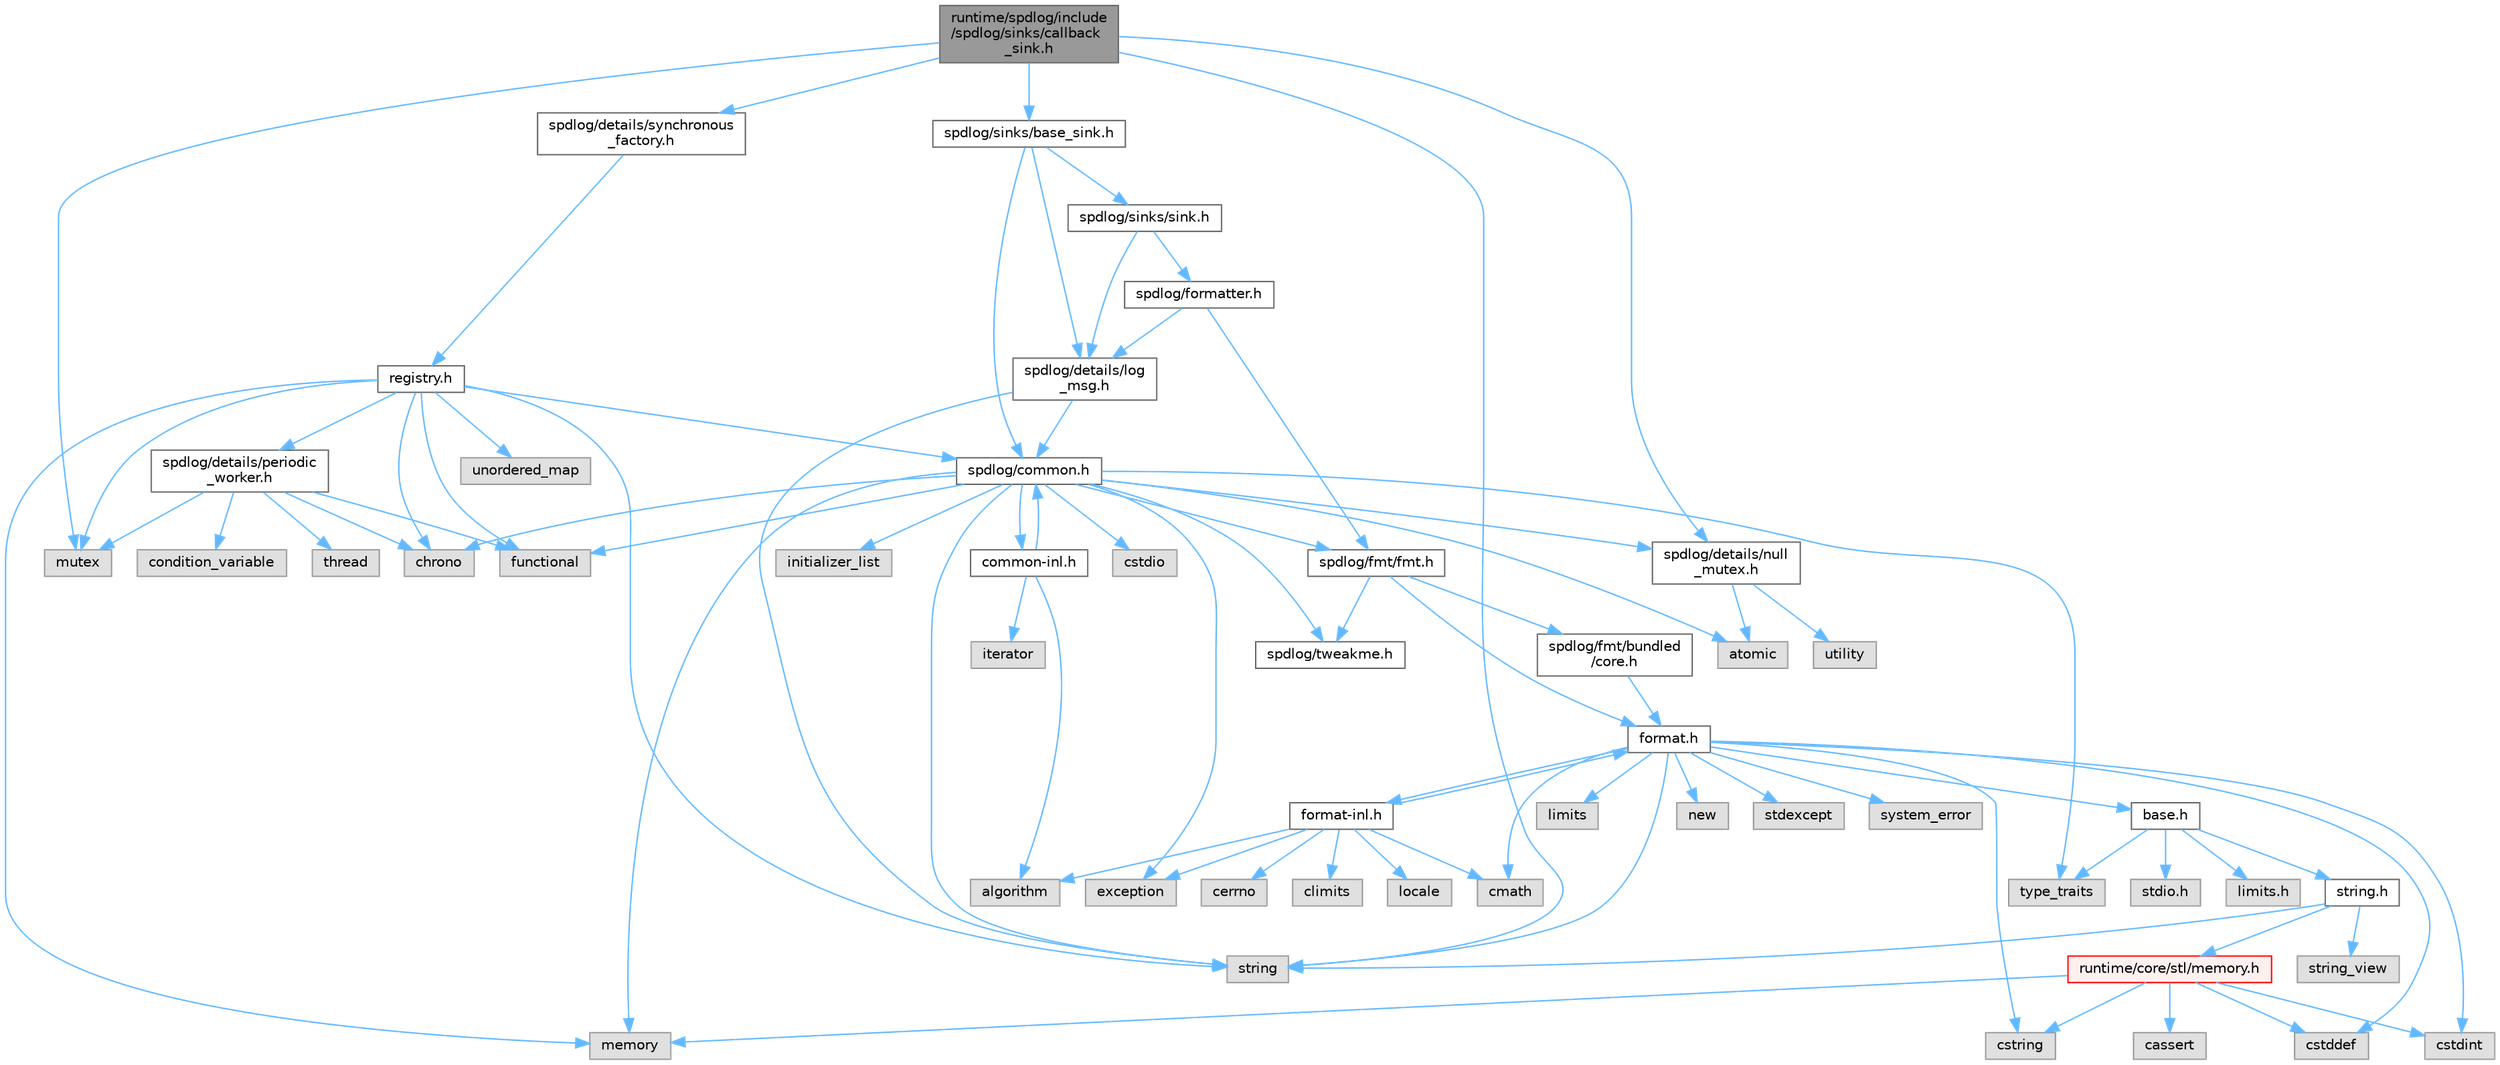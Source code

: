 digraph "runtime/spdlog/include/spdlog/sinks/callback_sink.h"
{
 // LATEX_PDF_SIZE
  bgcolor="transparent";
  edge [fontname=Helvetica,fontsize=10,labelfontname=Helvetica,labelfontsize=10];
  node [fontname=Helvetica,fontsize=10,shape=box,height=0.2,width=0.4];
  Node1 [id="Node000001",label="runtime/spdlog/include\l/spdlog/sinks/callback\l_sink.h",height=0.2,width=0.4,color="gray40", fillcolor="grey60", style="filled", fontcolor="black",tooltip=" "];
  Node1 -> Node2 [id="edge81_Node000001_Node000002",color="steelblue1",style="solid",tooltip=" "];
  Node2 [id="Node000002",label="spdlog/details/null\l_mutex.h",height=0.2,width=0.4,color="grey40", fillcolor="white", style="filled",URL="$null__mutex_8h.html",tooltip=" "];
  Node2 -> Node3 [id="edge82_Node000002_Node000003",color="steelblue1",style="solid",tooltip=" "];
  Node3 [id="Node000003",label="atomic",height=0.2,width=0.4,color="grey60", fillcolor="#E0E0E0", style="filled",tooltip=" "];
  Node2 -> Node4 [id="edge83_Node000002_Node000004",color="steelblue1",style="solid",tooltip=" "];
  Node4 [id="Node000004",label="utility",height=0.2,width=0.4,color="grey60", fillcolor="#E0E0E0", style="filled",tooltip=" "];
  Node1 -> Node5 [id="edge84_Node000001_Node000005",color="steelblue1",style="solid",tooltip=" "];
  Node5 [id="Node000005",label="spdlog/details/synchronous\l_factory.h",height=0.2,width=0.4,color="grey40", fillcolor="white", style="filled",URL="$synchronous__factory_8h.html",tooltip=" "];
  Node5 -> Node6 [id="edge85_Node000005_Node000006",color="steelblue1",style="solid",tooltip=" "];
  Node6 [id="Node000006",label="registry.h",height=0.2,width=0.4,color="grey40", fillcolor="white", style="filled",URL="$registry_8h.html",tooltip=" "];
  Node6 -> Node7 [id="edge86_Node000006_Node000007",color="steelblue1",style="solid",tooltip=" "];
  Node7 [id="Node000007",label="spdlog/common.h",height=0.2,width=0.4,color="grey40", fillcolor="white", style="filled",URL="$common_8h.html",tooltip=" "];
  Node7 -> Node2 [id="edge87_Node000007_Node000002",color="steelblue1",style="solid",tooltip=" "];
  Node7 -> Node8 [id="edge88_Node000007_Node000008",color="steelblue1",style="solid",tooltip=" "];
  Node8 [id="Node000008",label="spdlog/tweakme.h",height=0.2,width=0.4,color="grey40", fillcolor="white", style="filled",URL="$tweakme_8h.html",tooltip=" "];
  Node7 -> Node3 [id="edge89_Node000007_Node000003",color="steelblue1",style="solid",tooltip=" "];
  Node7 -> Node9 [id="edge90_Node000007_Node000009",color="steelblue1",style="solid",tooltip=" "];
  Node9 [id="Node000009",label="chrono",height=0.2,width=0.4,color="grey60", fillcolor="#E0E0E0", style="filled",tooltip=" "];
  Node7 -> Node10 [id="edge91_Node000007_Node000010",color="steelblue1",style="solid",tooltip=" "];
  Node10 [id="Node000010",label="cstdio",height=0.2,width=0.4,color="grey60", fillcolor="#E0E0E0", style="filled",tooltip=" "];
  Node7 -> Node11 [id="edge92_Node000007_Node000011",color="steelblue1",style="solid",tooltip=" "];
  Node11 [id="Node000011",label="exception",height=0.2,width=0.4,color="grey60", fillcolor="#E0E0E0", style="filled",tooltip=" "];
  Node7 -> Node12 [id="edge93_Node000007_Node000012",color="steelblue1",style="solid",tooltip=" "];
  Node12 [id="Node000012",label="functional",height=0.2,width=0.4,color="grey60", fillcolor="#E0E0E0", style="filled",tooltip=" "];
  Node7 -> Node13 [id="edge94_Node000007_Node000013",color="steelblue1",style="solid",tooltip=" "];
  Node13 [id="Node000013",label="initializer_list",height=0.2,width=0.4,color="grey60", fillcolor="#E0E0E0", style="filled",tooltip=" "];
  Node7 -> Node14 [id="edge95_Node000007_Node000014",color="steelblue1",style="solid",tooltip=" "];
  Node14 [id="Node000014",label="memory",height=0.2,width=0.4,color="grey60", fillcolor="#E0E0E0", style="filled",tooltip=" "];
  Node7 -> Node15 [id="edge96_Node000007_Node000015",color="steelblue1",style="solid",tooltip=" "];
  Node15 [id="Node000015",label="string",height=0.2,width=0.4,color="grey60", fillcolor="#E0E0E0", style="filled",tooltip=" "];
  Node7 -> Node16 [id="edge97_Node000007_Node000016",color="steelblue1",style="solid",tooltip=" "];
  Node16 [id="Node000016",label="type_traits",height=0.2,width=0.4,color="grey60", fillcolor="#E0E0E0", style="filled",tooltip=" "];
  Node7 -> Node17 [id="edge98_Node000007_Node000017",color="steelblue1",style="solid",tooltip=" "];
  Node17 [id="Node000017",label="spdlog/fmt/fmt.h",height=0.2,width=0.4,color="grey40", fillcolor="white", style="filled",URL="$fmt_8h.html",tooltip=" "];
  Node17 -> Node8 [id="edge99_Node000017_Node000008",color="steelblue1",style="solid",tooltip=" "];
  Node17 -> Node18 [id="edge100_Node000017_Node000018",color="steelblue1",style="solid",tooltip=" "];
  Node18 [id="Node000018",label="spdlog/fmt/bundled\l/core.h",height=0.2,width=0.4,color="grey40", fillcolor="white", style="filled",URL="$core_8h.html",tooltip=" "];
  Node18 -> Node19 [id="edge101_Node000018_Node000019",color="steelblue1",style="solid",tooltip=" "];
  Node19 [id="Node000019",label="format.h",height=0.2,width=0.4,color="grey40", fillcolor="white", style="filled",URL="$spdlog_2include_2spdlog_2fmt_2bundled_2format_8h.html",tooltip=" "];
  Node19 -> Node20 [id="edge102_Node000019_Node000020",color="steelblue1",style="solid",tooltip=" "];
  Node20 [id="Node000020",label="base.h",height=0.2,width=0.4,color="grey40", fillcolor="white", style="filled",URL="$base_8h.html",tooltip=" "];
  Node20 -> Node21 [id="edge103_Node000020_Node000021",color="steelblue1",style="solid",tooltip=" "];
  Node21 [id="Node000021",label="limits.h",height=0.2,width=0.4,color="grey60", fillcolor="#E0E0E0", style="filled",tooltip=" "];
  Node20 -> Node22 [id="edge104_Node000020_Node000022",color="steelblue1",style="solid",tooltip=" "];
  Node22 [id="Node000022",label="stdio.h",height=0.2,width=0.4,color="grey60", fillcolor="#E0E0E0", style="filled",tooltip=" "];
  Node20 -> Node23 [id="edge105_Node000020_Node000023",color="steelblue1",style="solid",tooltip=" "];
  Node23 [id="Node000023",label="string.h",height=0.2,width=0.4,color="grey40", fillcolor="white", style="filled",URL="$string_8h.html",tooltip=" "];
  Node23 -> Node15 [id="edge106_Node000023_Node000015",color="steelblue1",style="solid",tooltip=" "];
  Node23 -> Node24 [id="edge107_Node000023_Node000024",color="steelblue1",style="solid",tooltip=" "];
  Node24 [id="Node000024",label="string_view",height=0.2,width=0.4,color="grey60", fillcolor="#E0E0E0", style="filled",tooltip=" "];
  Node23 -> Node25 [id="edge108_Node000023_Node000025",color="steelblue1",style="solid",tooltip=" "];
  Node25 [id="Node000025",label="runtime/core/stl/memory.h",height=0.2,width=0.4,color="red", fillcolor="#FFF0F0", style="filled",URL="$core_2stl_2memory_8h.html",tooltip=" "];
  Node25 -> Node26 [id="edge109_Node000025_Node000026",color="steelblue1",style="solid",tooltip=" "];
  Node26 [id="Node000026",label="cstddef",height=0.2,width=0.4,color="grey60", fillcolor="#E0E0E0", style="filled",tooltip=" "];
  Node25 -> Node27 [id="edge110_Node000025_Node000027",color="steelblue1",style="solid",tooltip=" "];
  Node27 [id="Node000027",label="cstdint",height=0.2,width=0.4,color="grey60", fillcolor="#E0E0E0", style="filled",tooltip=" "];
  Node25 -> Node28 [id="edge111_Node000025_Node000028",color="steelblue1",style="solid",tooltip=" "];
  Node28 [id="Node000028",label="cassert",height=0.2,width=0.4,color="grey60", fillcolor="#E0E0E0", style="filled",tooltip=" "];
  Node25 -> Node14 [id="edge112_Node000025_Node000014",color="steelblue1",style="solid",tooltip=" "];
  Node25 -> Node29 [id="edge113_Node000025_Node000029",color="steelblue1",style="solid",tooltip=" "];
  Node29 [id="Node000029",label="cstring",height=0.2,width=0.4,color="grey60", fillcolor="#E0E0E0", style="filled",tooltip=" "];
  Node20 -> Node16 [id="edge114_Node000020_Node000016",color="steelblue1",style="solid",tooltip=" "];
  Node19 -> Node167 [id="edge115_Node000019_Node000167",color="steelblue1",style="solid",tooltip=" "];
  Node167 [id="Node000167",label="cmath",height=0.2,width=0.4,color="grey60", fillcolor="#E0E0E0", style="filled",tooltip=" "];
  Node19 -> Node26 [id="edge116_Node000019_Node000026",color="steelblue1",style="solid",tooltip=" "];
  Node19 -> Node27 [id="edge117_Node000019_Node000027",color="steelblue1",style="solid",tooltip=" "];
  Node19 -> Node29 [id="edge118_Node000019_Node000029",color="steelblue1",style="solid",tooltip=" "];
  Node19 -> Node168 [id="edge119_Node000019_Node000168",color="steelblue1",style="solid",tooltip=" "];
  Node168 [id="Node000168",label="limits",height=0.2,width=0.4,color="grey60", fillcolor="#E0E0E0", style="filled",tooltip=" "];
  Node19 -> Node65 [id="edge120_Node000019_Node000065",color="steelblue1",style="solid",tooltip=" "];
  Node65 [id="Node000065",label="new",height=0.2,width=0.4,color="grey60", fillcolor="#E0E0E0", style="filled",tooltip=" "];
  Node19 -> Node169 [id="edge121_Node000019_Node000169",color="steelblue1",style="solid",tooltip=" "];
  Node169 [id="Node000169",label="stdexcept",height=0.2,width=0.4,color="grey60", fillcolor="#E0E0E0", style="filled",tooltip=" "];
  Node19 -> Node15 [id="edge122_Node000019_Node000015",color="steelblue1",style="solid",tooltip=" "];
  Node19 -> Node170 [id="edge123_Node000019_Node000170",color="steelblue1",style="solid",tooltip=" "];
  Node170 [id="Node000170",label="system_error",height=0.2,width=0.4,color="grey60", fillcolor="#E0E0E0", style="filled",tooltip=" "];
  Node19 -> Node171 [id="edge124_Node000019_Node000171",color="steelblue1",style="solid",tooltip=" "];
  Node171 [id="Node000171",label="format-inl.h",height=0.2,width=0.4,color="grey40", fillcolor="white", style="filled",URL="$format-inl_8h.html",tooltip=" "];
  Node171 -> Node172 [id="edge125_Node000171_Node000172",color="steelblue1",style="solid",tooltip=" "];
  Node172 [id="Node000172",label="algorithm",height=0.2,width=0.4,color="grey60", fillcolor="#E0E0E0", style="filled",tooltip=" "];
  Node171 -> Node173 [id="edge126_Node000171_Node000173",color="steelblue1",style="solid",tooltip=" "];
  Node173 [id="Node000173",label="cerrno",height=0.2,width=0.4,color="grey60", fillcolor="#E0E0E0", style="filled",tooltip=" "];
  Node171 -> Node174 [id="edge127_Node000171_Node000174",color="steelblue1",style="solid",tooltip=" "];
  Node174 [id="Node000174",label="climits",height=0.2,width=0.4,color="grey60", fillcolor="#E0E0E0", style="filled",tooltip=" "];
  Node171 -> Node167 [id="edge128_Node000171_Node000167",color="steelblue1",style="solid",tooltip=" "];
  Node171 -> Node11 [id="edge129_Node000171_Node000011",color="steelblue1",style="solid",tooltip=" "];
  Node171 -> Node19 [id="edge130_Node000171_Node000019",color="steelblue1",style="solid",tooltip=" "];
  Node171 -> Node175 [id="edge131_Node000171_Node000175",color="steelblue1",style="solid",tooltip=" "];
  Node175 [id="Node000175",label="locale",height=0.2,width=0.4,color="grey60", fillcolor="#E0E0E0", style="filled",tooltip=" "];
  Node17 -> Node19 [id="edge132_Node000017_Node000019",color="steelblue1",style="solid",tooltip=" "];
  Node7 -> Node176 [id="edge133_Node000007_Node000176",color="steelblue1",style="solid",tooltip=" "];
  Node176 [id="Node000176",label="common-inl.h",height=0.2,width=0.4,color="grey40", fillcolor="white", style="filled",URL="$common-inl_8h.html",tooltip=" "];
  Node176 -> Node7 [id="edge134_Node000176_Node000007",color="steelblue1",style="solid",tooltip=" "];
  Node176 -> Node172 [id="edge135_Node000176_Node000172",color="steelblue1",style="solid",tooltip=" "];
  Node176 -> Node177 [id="edge136_Node000176_Node000177",color="steelblue1",style="solid",tooltip=" "];
  Node177 [id="Node000177",label="iterator",height=0.2,width=0.4,color="grey60", fillcolor="#E0E0E0", style="filled",tooltip=" "];
  Node6 -> Node178 [id="edge137_Node000006_Node000178",color="steelblue1",style="solid",tooltip=" "];
  Node178 [id="Node000178",label="spdlog/details/periodic\l_worker.h",height=0.2,width=0.4,color="grey40", fillcolor="white", style="filled",URL="$periodic__worker_8h.html",tooltip=" "];
  Node178 -> Node9 [id="edge138_Node000178_Node000009",color="steelblue1",style="solid",tooltip=" "];
  Node178 -> Node179 [id="edge139_Node000178_Node000179",color="steelblue1",style="solid",tooltip=" "];
  Node179 [id="Node000179",label="condition_variable",height=0.2,width=0.4,color="grey60", fillcolor="#E0E0E0", style="filled",tooltip=" "];
  Node178 -> Node12 [id="edge140_Node000178_Node000012",color="steelblue1",style="solid",tooltip=" "];
  Node178 -> Node180 [id="edge141_Node000178_Node000180",color="steelblue1",style="solid",tooltip=" "];
  Node180 [id="Node000180",label="mutex",height=0.2,width=0.4,color="grey60", fillcolor="#E0E0E0", style="filled",tooltip=" "];
  Node178 -> Node181 [id="edge142_Node000178_Node000181",color="steelblue1",style="solid",tooltip=" "];
  Node181 [id="Node000181",label="thread",height=0.2,width=0.4,color="grey60", fillcolor="#E0E0E0", style="filled",tooltip=" "];
  Node6 -> Node9 [id="edge143_Node000006_Node000009",color="steelblue1",style="solid",tooltip=" "];
  Node6 -> Node12 [id="edge144_Node000006_Node000012",color="steelblue1",style="solid",tooltip=" "];
  Node6 -> Node14 [id="edge145_Node000006_Node000014",color="steelblue1",style="solid",tooltip=" "];
  Node6 -> Node180 [id="edge146_Node000006_Node000180",color="steelblue1",style="solid",tooltip=" "];
  Node6 -> Node15 [id="edge147_Node000006_Node000015",color="steelblue1",style="solid",tooltip=" "];
  Node6 -> Node182 [id="edge148_Node000006_Node000182",color="steelblue1",style="solid",tooltip=" "];
  Node182 [id="Node000182",label="unordered_map",height=0.2,width=0.4,color="grey60", fillcolor="#E0E0E0", style="filled",tooltip=" "];
  Node1 -> Node183 [id="edge149_Node000001_Node000183",color="steelblue1",style="solid",tooltip=" "];
  Node183 [id="Node000183",label="spdlog/sinks/base_sink.h",height=0.2,width=0.4,color="grey40", fillcolor="white", style="filled",URL="$base__sink_8h.html",tooltip=" "];
  Node183 -> Node7 [id="edge150_Node000183_Node000007",color="steelblue1",style="solid",tooltip=" "];
  Node183 -> Node184 [id="edge151_Node000183_Node000184",color="steelblue1",style="solid",tooltip=" "];
  Node184 [id="Node000184",label="spdlog/details/log\l_msg.h",height=0.2,width=0.4,color="grey40", fillcolor="white", style="filled",URL="$log__msg_8h.html",tooltip=" "];
  Node184 -> Node7 [id="edge152_Node000184_Node000007",color="steelblue1",style="solid",tooltip=" "];
  Node184 -> Node15 [id="edge153_Node000184_Node000015",color="steelblue1",style="solid",tooltip=" "];
  Node183 -> Node185 [id="edge154_Node000183_Node000185",color="steelblue1",style="solid",tooltip=" "];
  Node185 [id="Node000185",label="spdlog/sinks/sink.h",height=0.2,width=0.4,color="grey40", fillcolor="white", style="filled",URL="$sink_8h.html",tooltip=" "];
  Node185 -> Node184 [id="edge155_Node000185_Node000184",color="steelblue1",style="solid",tooltip=" "];
  Node185 -> Node186 [id="edge156_Node000185_Node000186",color="steelblue1",style="solid",tooltip=" "];
  Node186 [id="Node000186",label="spdlog/formatter.h",height=0.2,width=0.4,color="grey40", fillcolor="white", style="filled",URL="$formatter_8h.html",tooltip=" "];
  Node186 -> Node184 [id="edge157_Node000186_Node000184",color="steelblue1",style="solid",tooltip=" "];
  Node186 -> Node17 [id="edge158_Node000186_Node000017",color="steelblue1",style="solid",tooltip=" "];
  Node1 -> Node180 [id="edge159_Node000001_Node000180",color="steelblue1",style="solid",tooltip=" "];
  Node1 -> Node15 [id="edge160_Node000001_Node000015",color="steelblue1",style="solid",tooltip=" "];
}
